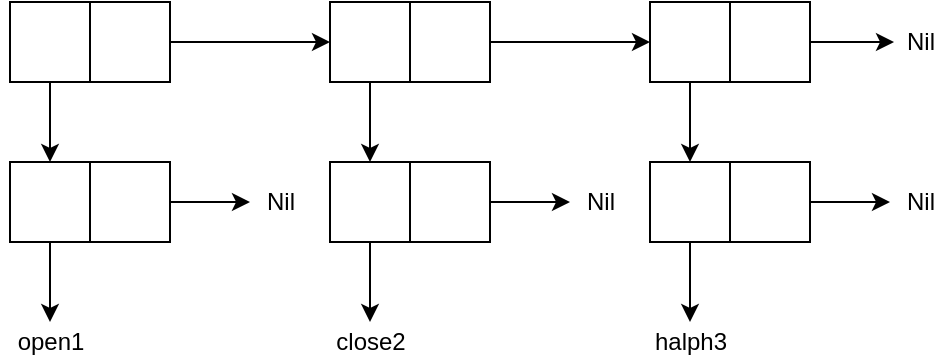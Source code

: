<mxfile version="13.0.3" type="device"><diagram id="fO_VR9MzUB6O7M_PwwIg" name="Page-1"><mxGraphModel dx="1422" dy="821" grid="1" gridSize="10" guides="1" tooltips="1" connect="1" arrows="1" fold="1" page="1" pageScale="1" pageWidth="827" pageHeight="1169" math="0" shadow="0"><root><mxCell id="0"/><mxCell id="1" parent="0"/><mxCell id="eheUYDHMgkpVo0M8rik2-1" style="edgeStyle=orthogonalEdgeStyle;rounded=0;orthogonalLoop=1;jettySize=auto;html=1;exitX=0.5;exitY=1;exitDx=0;exitDy=0;" edge="1" parent="1" source="eheUYDHMgkpVo0M8rik2-2" target="eheUYDHMgkpVo0M8rik2-6"><mxGeometry relative="1" as="geometry"/></mxCell><mxCell id="eheUYDHMgkpVo0M8rik2-2" value="" style="rounded=0;whiteSpace=wrap;html=1;" vertex="1" parent="1"><mxGeometry x="55" y="40" width="40" height="40" as="geometry"/></mxCell><mxCell id="eheUYDHMgkpVo0M8rik2-3" style="edgeStyle=orthogonalEdgeStyle;rounded=0;orthogonalLoop=1;jettySize=auto;html=1;exitX=1;exitY=0.5;exitDx=0;exitDy=0;entryX=0;entryY=0.5;entryDx=0;entryDy=0;" edge="1" parent="1" source="eheUYDHMgkpVo0M8rik2-4" target="eheUYDHMgkpVo0M8rik2-10"><mxGeometry relative="1" as="geometry"/></mxCell><mxCell id="eheUYDHMgkpVo0M8rik2-4" value="" style="rounded=0;whiteSpace=wrap;html=1;" vertex="1" parent="1"><mxGeometry x="95" y="40" width="40" height="40" as="geometry"/></mxCell><mxCell id="eheUYDHMgkpVo0M8rik2-5" style="edgeStyle=orthogonalEdgeStyle;rounded=0;orthogonalLoop=1;jettySize=auto;html=1;exitX=0.5;exitY=1;exitDx=0;exitDy=0;" edge="1" parent="1" source="eheUYDHMgkpVo0M8rik2-6"><mxGeometry relative="1" as="geometry"><mxPoint x="75" y="200" as="targetPoint"/></mxGeometry></mxCell><mxCell id="eheUYDHMgkpVo0M8rik2-6" value="" style="rounded=0;whiteSpace=wrap;html=1;" vertex="1" parent="1"><mxGeometry x="55" y="120" width="40" height="40" as="geometry"/></mxCell><mxCell id="eheUYDHMgkpVo0M8rik2-7" style="edgeStyle=orthogonalEdgeStyle;rounded=0;orthogonalLoop=1;jettySize=auto;html=1;exitX=1;exitY=0.5;exitDx=0;exitDy=0;" edge="1" parent="1" source="eheUYDHMgkpVo0M8rik2-8"><mxGeometry relative="1" as="geometry"><mxPoint x="175" y="140" as="targetPoint"/></mxGeometry></mxCell><mxCell id="eheUYDHMgkpVo0M8rik2-8" value="" style="rounded=0;whiteSpace=wrap;html=1;" vertex="1" parent="1"><mxGeometry x="95" y="120" width="40" height="40" as="geometry"/></mxCell><mxCell id="eheUYDHMgkpVo0M8rik2-9" style="edgeStyle=orthogonalEdgeStyle;rounded=0;orthogonalLoop=1;jettySize=auto;html=1;exitX=0.5;exitY=1;exitDx=0;exitDy=0;entryX=0.5;entryY=0;entryDx=0;entryDy=0;" edge="1" parent="1" source="eheUYDHMgkpVo0M8rik2-10" target="eheUYDHMgkpVo0M8rik2-16"><mxGeometry relative="1" as="geometry"/></mxCell><mxCell id="eheUYDHMgkpVo0M8rik2-10" value="" style="rounded=0;whiteSpace=wrap;html=1;" vertex="1" parent="1"><mxGeometry x="215" y="40" width="40" height="40" as="geometry"/></mxCell><mxCell id="eheUYDHMgkpVo0M8rik2-11" style="edgeStyle=orthogonalEdgeStyle;rounded=0;orthogonalLoop=1;jettySize=auto;html=1;exitX=1;exitY=0.5;exitDx=0;exitDy=0;entryX=0;entryY=0.5;entryDx=0;entryDy=0;" edge="1" parent="1" source="eheUYDHMgkpVo0M8rik2-12" target="eheUYDHMgkpVo0M8rik2-22"><mxGeometry relative="1" as="geometry"/></mxCell><mxCell id="eheUYDHMgkpVo0M8rik2-12" value="" style="rounded=0;whiteSpace=wrap;html=1;" vertex="1" parent="1"><mxGeometry x="255" y="40" width="40" height="40" as="geometry"/></mxCell><mxCell id="eheUYDHMgkpVo0M8rik2-13" value="open1" style="text;html=1;align=center;verticalAlign=middle;resizable=0;points=[];autosize=1;" vertex="1" parent="1"><mxGeometry x="50" y="200" width="50" height="20" as="geometry"/></mxCell><mxCell id="eheUYDHMgkpVo0M8rik2-14" value="Nil" style="text;html=1;align=center;verticalAlign=middle;resizable=0;points=[];autosize=1;" vertex="1" parent="1"><mxGeometry x="175" y="130" width="30" height="20" as="geometry"/></mxCell><mxCell id="eheUYDHMgkpVo0M8rik2-15" style="edgeStyle=orthogonalEdgeStyle;rounded=0;orthogonalLoop=1;jettySize=auto;html=1;exitX=0.5;exitY=1;exitDx=0;exitDy=0;" edge="1" parent="1" source="eheUYDHMgkpVo0M8rik2-16"><mxGeometry relative="1" as="geometry"><mxPoint x="235" y="200" as="targetPoint"/></mxGeometry></mxCell><mxCell id="eheUYDHMgkpVo0M8rik2-16" value="" style="rounded=0;whiteSpace=wrap;html=1;" vertex="1" parent="1"><mxGeometry x="215" y="120" width="40" height="40" as="geometry"/></mxCell><mxCell id="eheUYDHMgkpVo0M8rik2-17" style="edgeStyle=orthogonalEdgeStyle;rounded=0;orthogonalLoop=1;jettySize=auto;html=1;exitX=1;exitY=0.5;exitDx=0;exitDy=0;" edge="1" parent="1" source="eheUYDHMgkpVo0M8rik2-18"><mxGeometry relative="1" as="geometry"><mxPoint x="335" y="140" as="targetPoint"/></mxGeometry></mxCell><mxCell id="eheUYDHMgkpVo0M8rik2-18" value="" style="rounded=0;whiteSpace=wrap;html=1;" vertex="1" parent="1"><mxGeometry x="255" y="120" width="40" height="40" as="geometry"/></mxCell><mxCell id="eheUYDHMgkpVo0M8rik2-19" value="Nil" style="text;html=1;align=center;verticalAlign=middle;resizable=0;points=[];autosize=1;" vertex="1" parent="1"><mxGeometry x="335" y="130" width="30" height="20" as="geometry"/></mxCell><mxCell id="eheUYDHMgkpVo0M8rik2-20" value="close2" style="text;html=1;align=center;verticalAlign=middle;resizable=0;points=[];autosize=1;" vertex="1" parent="1"><mxGeometry x="210" y="200" width="50" height="20" as="geometry"/></mxCell><mxCell id="eheUYDHMgkpVo0M8rik2-21" style="edgeStyle=orthogonalEdgeStyle;rounded=0;orthogonalLoop=1;jettySize=auto;html=1;exitX=0.5;exitY=1;exitDx=0;exitDy=0;entryX=0.5;entryY=0;entryDx=0;entryDy=0;" edge="1" parent="1" source="eheUYDHMgkpVo0M8rik2-22" target="eheUYDHMgkpVo0M8rik2-26"><mxGeometry relative="1" as="geometry"/></mxCell><mxCell id="eheUYDHMgkpVo0M8rik2-22" value="" style="rounded=0;whiteSpace=wrap;html=1;" vertex="1" parent="1"><mxGeometry x="375" y="40" width="40" height="40" as="geometry"/></mxCell><mxCell id="eheUYDHMgkpVo0M8rik2-23" style="edgeStyle=orthogonalEdgeStyle;rounded=0;orthogonalLoop=1;jettySize=auto;html=1;exitX=1;exitY=0.5;exitDx=0;exitDy=0;entryX=0.067;entryY=0.5;entryDx=0;entryDy=0;entryPerimeter=0;" edge="1" parent="1" source="eheUYDHMgkpVo0M8rik2-24" target="eheUYDHMgkpVo0M8rik2-31"><mxGeometry relative="1" as="geometry"/></mxCell><mxCell id="eheUYDHMgkpVo0M8rik2-24" value="" style="rounded=0;whiteSpace=wrap;html=1;" vertex="1" parent="1"><mxGeometry x="415" y="40" width="40" height="40" as="geometry"/></mxCell><mxCell id="eheUYDHMgkpVo0M8rik2-25" style="edgeStyle=orthogonalEdgeStyle;rounded=0;orthogonalLoop=1;jettySize=auto;html=1;exitX=0.5;exitY=1;exitDx=0;exitDy=0;" edge="1" parent="1" source="eheUYDHMgkpVo0M8rik2-26"><mxGeometry relative="1" as="geometry"><mxPoint x="395" y="200" as="targetPoint"/></mxGeometry></mxCell><mxCell id="eheUYDHMgkpVo0M8rik2-26" value="" style="rounded=0;whiteSpace=wrap;html=1;" vertex="1" parent="1"><mxGeometry x="375" y="120" width="40" height="40" as="geometry"/></mxCell><mxCell id="eheUYDHMgkpVo0M8rik2-27" style="edgeStyle=orthogonalEdgeStyle;rounded=0;orthogonalLoop=1;jettySize=auto;html=1;exitX=1;exitY=0.5;exitDx=0;exitDy=0;" edge="1" parent="1" source="eheUYDHMgkpVo0M8rik2-28" target="eheUYDHMgkpVo0M8rik2-30"><mxGeometry relative="1" as="geometry"/></mxCell><mxCell id="eheUYDHMgkpVo0M8rik2-28" value="" style="rounded=0;whiteSpace=wrap;html=1;" vertex="1" parent="1"><mxGeometry x="415" y="120" width="40" height="40" as="geometry"/></mxCell><mxCell id="eheUYDHMgkpVo0M8rik2-29" value="halph3" style="text;html=1;align=center;verticalAlign=middle;resizable=0;points=[];autosize=1;" vertex="1" parent="1"><mxGeometry x="370" y="200" width="50" height="20" as="geometry"/></mxCell><mxCell id="eheUYDHMgkpVo0M8rik2-30" value="Nil" style="text;html=1;align=center;verticalAlign=middle;resizable=0;points=[];autosize=1;" vertex="1" parent="1"><mxGeometry x="495" y="130" width="30" height="20" as="geometry"/></mxCell><mxCell id="eheUYDHMgkpVo0M8rik2-31" value="Nil" style="text;html=1;align=center;verticalAlign=middle;resizable=0;points=[];autosize=1;" vertex="1" parent="1"><mxGeometry x="495" y="50" width="30" height="20" as="geometry"/></mxCell></root></mxGraphModel></diagram></mxfile>